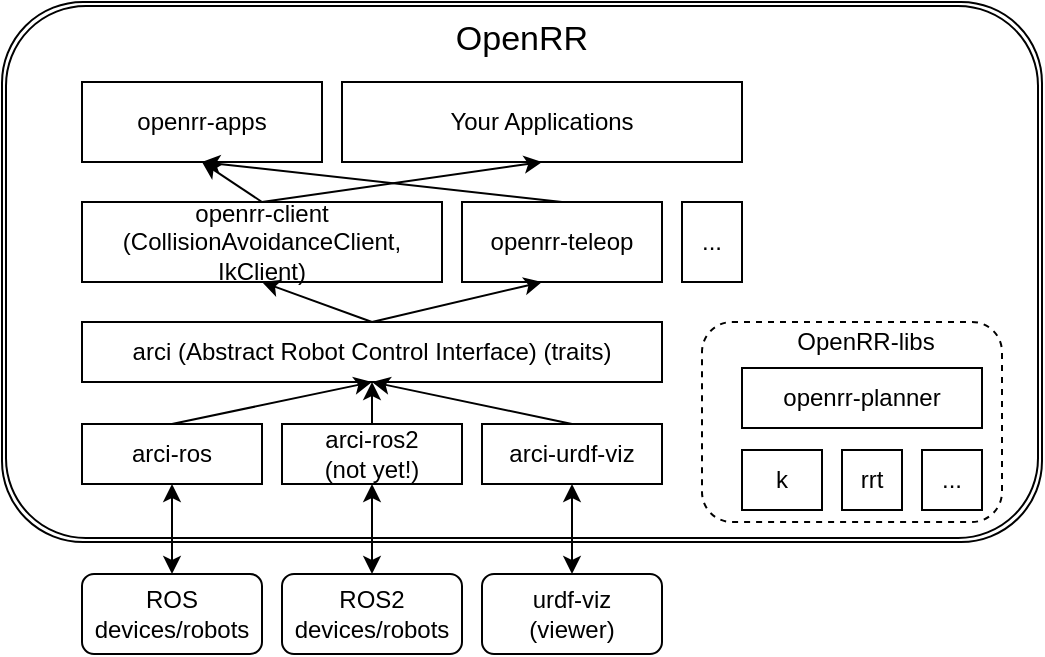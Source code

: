 <mxfile version="13.10.0" type="embed">
    <diagram id="GH9UxMCgFNfTdRkUEjwy" name="ページ1">
        <mxGraphModel dx="676" dy="450" grid="1" gridSize="10" guides="1" tooltips="1" connect="1" arrows="1" fold="1" page="1" pageScale="1" pageWidth="827" pageHeight="1169" math="0" shadow="0">
            <root>
                <mxCell id="0"/>
                <mxCell id="1" parent="0"/>
                <mxCell id="34" value="OpenRR" style="shape=ext;double=1;rounded=1;whiteSpace=wrap;html=1;align=center;verticalAlign=top;fontSize=17;fillColor=none;" vertex="1" parent="1">
                    <mxGeometry x="110" y="70" width="520" height="270" as="geometry"/>
                </mxCell>
                <mxCell id="28" value="" style="rounded=1;whiteSpace=wrap;html=1;dashed=1;fillColor=none;" parent="1" vertex="1">
                    <mxGeometry x="460" y="230" width="150" height="100" as="geometry"/>
                </mxCell>
                <mxCell id="2" value="arci (Abstract Robot Control Interface) (traits)" style="rounded=0;whiteSpace=wrap;html=1;" parent="1" vertex="1">
                    <mxGeometry x="150" y="230" width="290" height="30" as="geometry"/>
                </mxCell>
                <mxCell id="3" value="arci-ros" style="rounded=0;whiteSpace=wrap;html=1;" parent="1" vertex="1">
                    <mxGeometry x="150" y="281" width="90" height="30" as="geometry"/>
                </mxCell>
                <mxCell id="4" value="arci-ros2&lt;br&gt;(not yet!)" style="rounded=0;whiteSpace=wrap;html=1;" parent="1" vertex="1">
                    <mxGeometry x="250" y="281" width="90" height="30" as="geometry"/>
                </mxCell>
                <mxCell id="5" value="arci-urdf-viz" style="rounded=0;whiteSpace=wrap;html=1;" parent="1" vertex="1">
                    <mxGeometry x="350" y="281" width="90" height="30" as="geometry"/>
                </mxCell>
                <mxCell id="6" value="ROS&lt;br&gt;devices/robots" style="rounded=1;whiteSpace=wrap;html=1;" parent="1" vertex="1">
                    <mxGeometry x="150" y="356" width="90" height="40" as="geometry"/>
                </mxCell>
                <mxCell id="7" value="ROS2&lt;br&gt;devices/robots" style="rounded=1;whiteSpace=wrap;html=1;" parent="1" vertex="1">
                    <mxGeometry x="250" y="356" width="90" height="40" as="geometry"/>
                </mxCell>
                <mxCell id="8" value="urdf-viz&lt;br&gt;(viewer)" style="rounded=1;whiteSpace=wrap;html=1;" parent="1" vertex="1">
                    <mxGeometry x="350" y="356" width="90" height="40" as="geometry"/>
                </mxCell>
                <mxCell id="9" value="" style="endArrow=classic;startArrow=classic;html=1;exitX=0.5;exitY=0;exitDx=0;exitDy=0;entryX=0.5;entryY=1;entryDx=0;entryDy=0;" parent="1" source="6" target="3" edge="1">
                    <mxGeometry width="50" height="50" relative="1" as="geometry">
                        <mxPoint x="300" y="300" as="sourcePoint"/>
                        <mxPoint x="350" y="250" as="targetPoint"/>
                    </mxGeometry>
                </mxCell>
                <mxCell id="10" value="" style="endArrow=classic;startArrow=classic;html=1;entryX=0.5;entryY=1;entryDx=0;entryDy=0;" parent="1" source="7" target="4" edge="1">
                    <mxGeometry width="50" height="50" relative="1" as="geometry">
                        <mxPoint x="205" y="330" as="sourcePoint"/>
                        <mxPoint x="205" y="310" as="targetPoint"/>
                    </mxGeometry>
                </mxCell>
                <mxCell id="11" value="" style="endArrow=classic;startArrow=classic;html=1;entryX=0.5;entryY=1;entryDx=0;entryDy=0;" parent="1" source="8" target="5" edge="1">
                    <mxGeometry width="50" height="50" relative="1" as="geometry">
                        <mxPoint x="215" y="340" as="sourcePoint"/>
                        <mxPoint x="215" y="320" as="targetPoint"/>
                    </mxGeometry>
                </mxCell>
                <mxCell id="12" value="openrr-planner" style="rounded=0;whiteSpace=wrap;html=1;" parent="1" vertex="1">
                    <mxGeometry x="480" y="253" width="120" height="30" as="geometry"/>
                </mxCell>
                <mxCell id="13" value="k" style="rounded=0;whiteSpace=wrap;html=1;" parent="1" vertex="1">
                    <mxGeometry x="480" y="294" width="40" height="30" as="geometry"/>
                </mxCell>
                <mxCell id="14" value="rrt" style="rounded=0;whiteSpace=wrap;html=1;" parent="1" vertex="1">
                    <mxGeometry x="530" y="294" width="30" height="30" as="geometry"/>
                </mxCell>
                <mxCell id="17" value="..." style="rounded=0;whiteSpace=wrap;html=1;" parent="1" vertex="1">
                    <mxGeometry x="570" y="294" width="30" height="30" as="geometry"/>
                </mxCell>
                <mxCell id="19" value="openrr-client&lt;br&gt;(CollisionAvoidanceClient, IkClient)" style="rounded=0;whiteSpace=wrap;html=1;" parent="1" vertex="1">
                    <mxGeometry x="150" y="170" width="180" height="40" as="geometry"/>
                </mxCell>
                <mxCell id="20" value="Your Applications" style="rounded=0;whiteSpace=wrap;html=1;" parent="1" vertex="1">
                    <mxGeometry x="280" y="110" width="200" height="40" as="geometry"/>
                </mxCell>
                <mxCell id="26" value="openrr-apps" style="rounded=0;whiteSpace=wrap;html=1;" parent="1" vertex="1">
                    <mxGeometry x="150" y="110" width="120" height="40" as="geometry"/>
                </mxCell>
                <mxCell id="29" value="OpenRR-libs" style="text;html=1;strokeColor=none;fillColor=none;align=center;verticalAlign=middle;whiteSpace=wrap;rounded=0;dashed=1;" parent="1" vertex="1">
                    <mxGeometry x="492" y="230" width="100" height="20" as="geometry"/>
                </mxCell>
                <mxCell id="31" value="openrr-teleop" style="rounded=0;whiteSpace=wrap;html=1;" vertex="1" parent="1">
                    <mxGeometry x="340" y="170" width="100" height="40" as="geometry"/>
                </mxCell>
                <mxCell id="32" value="..." style="rounded=0;whiteSpace=wrap;html=1;" vertex="1" parent="1">
                    <mxGeometry x="450" y="170" width="30" height="40" as="geometry"/>
                </mxCell>
                <mxCell id="35" value="" style="endArrow=classic;html=1;fontSize=17;exitX=0.5;exitY=0;exitDx=0;exitDy=0;entryX=0.5;entryY=1;entryDx=0;entryDy=0;" edge="1" parent="1" source="2" target="19">
                    <mxGeometry width="50" height="50" relative="1" as="geometry">
                        <mxPoint x="330" y="260" as="sourcePoint"/>
                        <mxPoint x="380" y="210" as="targetPoint"/>
                    </mxGeometry>
                </mxCell>
                <mxCell id="36" value="" style="endArrow=classic;html=1;fontSize=17;exitX=0.5;exitY=0;exitDx=0;exitDy=0;" edge="1" parent="1" source="2">
                    <mxGeometry width="50" height="50" relative="1" as="geometry">
                        <mxPoint x="330" y="260" as="sourcePoint"/>
                        <mxPoint x="380" y="210" as="targetPoint"/>
                    </mxGeometry>
                </mxCell>
                <mxCell id="38" value="" style="endArrow=classic;html=1;fontSize=17;entryX=0.5;entryY=1;entryDx=0;entryDy=0;exitX=0.5;exitY=0;exitDx=0;exitDy=0;" edge="1" parent="1" source="19" target="20">
                    <mxGeometry width="50" height="50" relative="1" as="geometry">
                        <mxPoint x="330" y="260" as="sourcePoint"/>
                        <mxPoint x="380" y="210" as="targetPoint"/>
                    </mxGeometry>
                </mxCell>
                <mxCell id="39" value="" style="endArrow=classic;html=1;fontSize=17;entryX=0.5;entryY=1;entryDx=0;entryDy=0;exitX=0.5;exitY=0;exitDx=0;exitDy=0;" edge="1" parent="1" source="19" target="26">
                    <mxGeometry width="50" height="50" relative="1" as="geometry">
                        <mxPoint x="330" y="260" as="sourcePoint"/>
                        <mxPoint x="380" y="210" as="targetPoint"/>
                    </mxGeometry>
                </mxCell>
                <mxCell id="41" value="" style="endArrow=classic;html=1;fontSize=17;entryX=0.5;entryY=1;entryDx=0;entryDy=0;exitX=0.5;exitY=0;exitDx=0;exitDy=0;" edge="1" parent="1" source="3" target="2">
                    <mxGeometry width="50" height="50" relative="1" as="geometry">
                        <mxPoint x="330" y="260" as="sourcePoint"/>
                        <mxPoint x="380" y="210" as="targetPoint"/>
                    </mxGeometry>
                </mxCell>
                <mxCell id="42" value="" style="endArrow=classic;html=1;fontSize=17;entryX=0.5;entryY=1;entryDx=0;entryDy=0;exitX=0.5;exitY=0;exitDx=0;exitDy=0;" edge="1" parent="1" source="4" target="2">
                    <mxGeometry width="50" height="50" relative="1" as="geometry">
                        <mxPoint x="330" y="260" as="sourcePoint"/>
                        <mxPoint x="380" y="210" as="targetPoint"/>
                    </mxGeometry>
                </mxCell>
                <mxCell id="43" value="" style="endArrow=classic;html=1;fontSize=17;entryX=0.5;entryY=1;entryDx=0;entryDy=0;exitX=0.5;exitY=0;exitDx=0;exitDy=0;" edge="1" parent="1" source="5" target="2">
                    <mxGeometry width="50" height="50" relative="1" as="geometry">
                        <mxPoint x="330" y="260" as="sourcePoint"/>
                        <mxPoint x="380" y="210" as="targetPoint"/>
                    </mxGeometry>
                </mxCell>
                <mxCell id="44" value="" style="endArrow=classic;html=1;fontSize=17;entryX=0.5;entryY=1;entryDx=0;entryDy=0;exitX=0.5;exitY=0;exitDx=0;exitDy=0;" edge="1" parent="1" source="31" target="26">
                    <mxGeometry width="50" height="50" relative="1" as="geometry">
                        <mxPoint x="330" y="260" as="sourcePoint"/>
                        <mxPoint x="380" y="210" as="targetPoint"/>
                    </mxGeometry>
                </mxCell>
            </root>
        </mxGraphModel>
    </diagram>
</mxfile>
